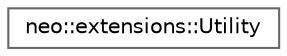 digraph "Graphical Class Hierarchy"
{
 // LATEX_PDF_SIZE
  bgcolor="transparent";
  edge [fontname=Helvetica,fontsize=10,labelfontname=Helvetica,labelfontsize=10];
  node [fontname=Helvetica,fontsize=10,shape=box,height=0.2,width=0.4];
  rankdir="LR";
  Node0 [id="Node000000",label="neo::extensions::Utility",height=0.2,width=0.4,color="grey40", fillcolor="white", style="filled",URL="$classneo_1_1extensions_1_1_utility.html",tooltip="General utility functions."];
}
